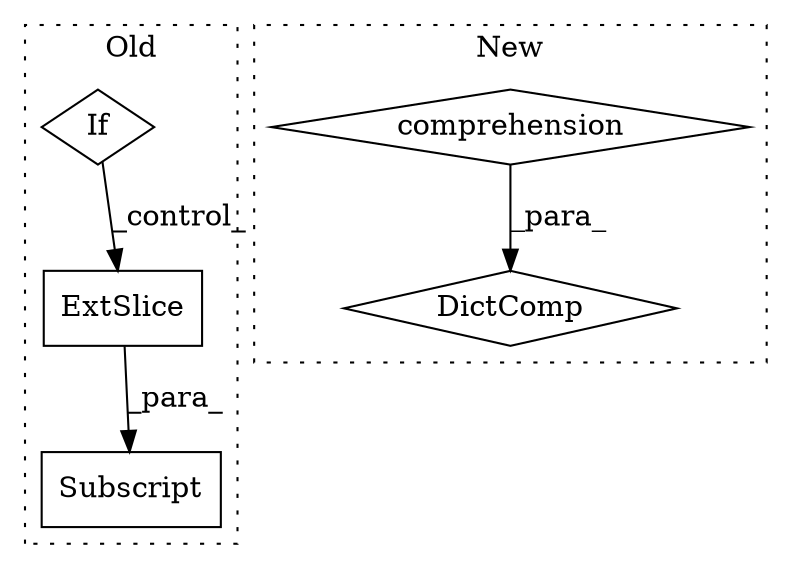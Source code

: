 digraph G {
subgraph cluster0 {
1 [label="ExtSlice" a="85" s="3353" l="7" shape="box"];
3 [label="Subscript" a="63" s="3353,0" l="13,0" shape="box"];
5 [label="If" a="96" s="3173" l="3" shape="diamond"];
label = "Old";
style="dotted";
}
subgraph cluster1 {
2 [label="DictComp" a="84" s="6235" l="44" shape="diamond"];
4 [label="comprehension" a="45" s="6250" l="3" shape="diamond"];
label = "New";
style="dotted";
}
1 -> 3 [label="_para_"];
4 -> 2 [label="_para_"];
5 -> 1 [label="_control_"];
}